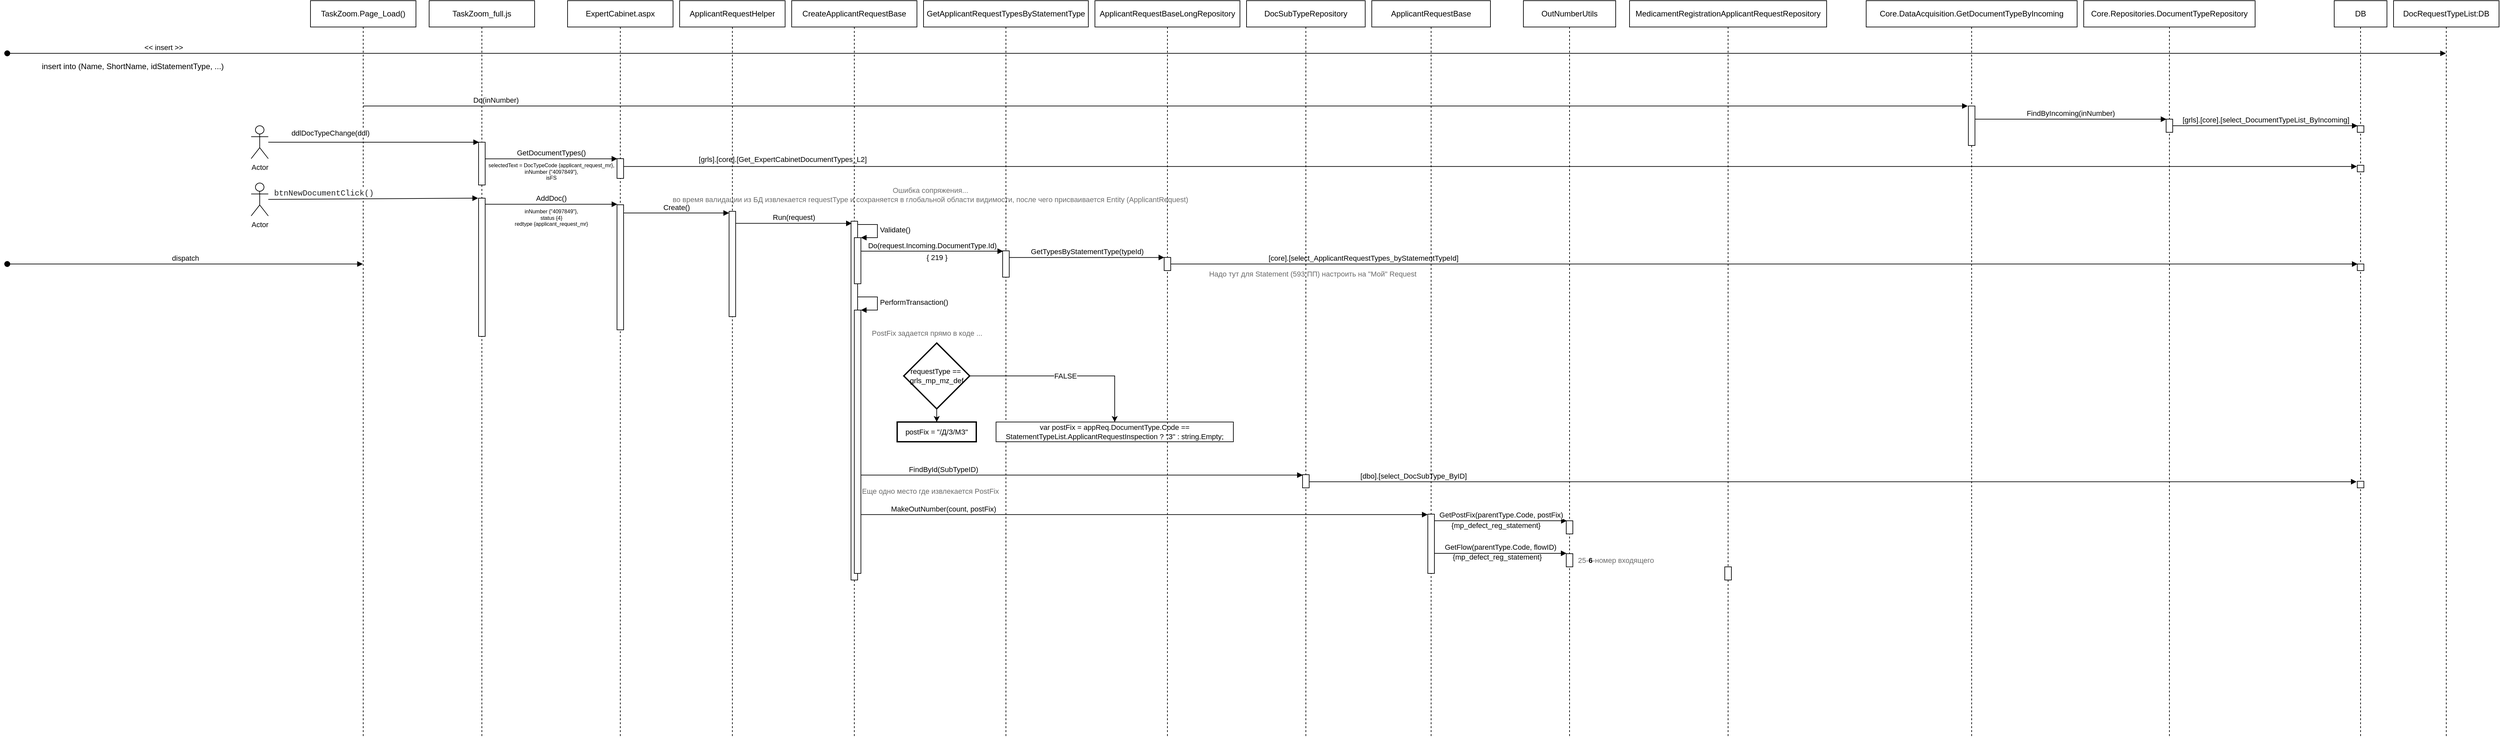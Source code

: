 <mxfile version="20.5.1" type="github">
  <diagram id="dsU_ii47a0S2btjW8iKH" name="Страница 1">
    <mxGraphModel dx="1559" dy="1019" grid="1" gridSize="10" guides="1" tooltips="1" connect="1" arrows="1" fold="1" page="1" pageScale="1" pageWidth="827" pageHeight="1169" math="0" shadow="0">
      <root>
        <mxCell id="0" />
        <mxCell id="1" parent="0" />
        <mxCell id="BPP2ajkxVIenSYZT_UOM-1" value="DocRequestTypeList:DB" style="shape=umlLifeline;perimeter=lifelinePerimeter;whiteSpace=wrap;html=1;container=1;collapsible=0;recursiveResize=0;outlineConnect=0;" vertex="1" parent="1">
          <mxGeometry x="3640" y="40" width="160" height="1120" as="geometry" />
        </mxCell>
        <mxCell id="BPP2ajkxVIenSYZT_UOM-2" value="&amp;lt;&amp;lt; insert &amp;gt;&amp;gt;" style="html=1;verticalAlign=bottom;startArrow=oval;startFill=1;endArrow=block;startSize=8;rounded=0;" edge="1" parent="1" target="BPP2ajkxVIenSYZT_UOM-1">
          <mxGeometry x="-0.872" width="60" relative="1" as="geometry">
            <mxPoint x="20" y="120" as="sourcePoint" />
            <mxPoint x="180" y="120" as="targetPoint" />
            <mxPoint as="offset" />
          </mxGeometry>
        </mxCell>
        <mxCell id="BPP2ajkxVIenSYZT_UOM-3" value="insert into (Name, ShortName, idStatementType, ...)" style="text;html=1;align=center;verticalAlign=middle;resizable=0;points=[];autosize=1;strokeColor=none;fillColor=none;" vertex="1" parent="1">
          <mxGeometry x="60" y="125" width="300" height="30" as="geometry" />
        </mxCell>
        <mxCell id="BPP2ajkxVIenSYZT_UOM-4" value="dispatch" style="html=1;verticalAlign=bottom;startArrow=oval;startFill=1;endArrow=block;startSize=8;rounded=0;" edge="1" parent="1" target="BPP2ajkxVIenSYZT_UOM-5">
          <mxGeometry width="60" relative="1" as="geometry">
            <mxPoint x="20" y="440" as="sourcePoint" />
            <mxPoint x="80" y="240" as="targetPoint" />
          </mxGeometry>
        </mxCell>
        <mxCell id="BPP2ajkxVIenSYZT_UOM-5" value="TaskZoom.Page_Load()" style="shape=umlLifeline;perimeter=lifelinePerimeter;whiteSpace=wrap;html=1;container=1;collapsible=0;recursiveResize=0;outlineConnect=0;" vertex="1" parent="1">
          <mxGeometry x="480" y="40" width="160" height="1120" as="geometry" />
        </mxCell>
        <mxCell id="BPP2ajkxVIenSYZT_UOM-6" value="Core.DataAcquisition.GetDocumentTypeByIncoming" style="shape=umlLifeline;perimeter=lifelinePerimeter;whiteSpace=wrap;html=1;container=1;collapsible=0;recursiveResize=0;outlineConnect=0;" vertex="1" parent="1">
          <mxGeometry x="2840" y="40" width="320" height="1120" as="geometry" />
        </mxCell>
        <mxCell id="BPP2ajkxVIenSYZT_UOM-8" value="" style="html=1;points=[];perimeter=orthogonalPerimeter;" vertex="1" parent="BPP2ajkxVIenSYZT_UOM-6">
          <mxGeometry x="155" y="160" width="10" height="60" as="geometry" />
        </mxCell>
        <mxCell id="BPP2ajkxVIenSYZT_UOM-7" value="Do(inNumber)" style="html=1;verticalAlign=bottom;endArrow=block;rounded=0;entryX=-0.088;entryY=0;entryDx=0;entryDy=0;entryPerimeter=0;" edge="1" parent="1" source="BPP2ajkxVIenSYZT_UOM-5" target="BPP2ajkxVIenSYZT_UOM-8">
          <mxGeometry x="-0.835" width="80" relative="1" as="geometry">
            <mxPoint x="370" y="240" as="sourcePoint" />
            <mxPoint x="450" y="240" as="targetPoint" />
            <mxPoint as="offset" />
          </mxGeometry>
        </mxCell>
        <mxCell id="BPP2ajkxVIenSYZT_UOM-9" value="Core.Repositories.DocumentTypeRepository" style="shape=umlLifeline;perimeter=lifelinePerimeter;whiteSpace=wrap;html=1;container=1;collapsible=0;recursiveResize=0;outlineConnect=0;" vertex="1" parent="1">
          <mxGeometry x="3170" y="40" width="260" height="1120" as="geometry" />
        </mxCell>
        <mxCell id="BPP2ajkxVIenSYZT_UOM-10" value="" style="html=1;points=[];perimeter=orthogonalPerimeter;" vertex="1" parent="BPP2ajkxVIenSYZT_UOM-9">
          <mxGeometry x="125" y="180" width="10" height="20" as="geometry" />
        </mxCell>
        <mxCell id="BPP2ajkxVIenSYZT_UOM-11" value="FindByIncoming(inNumber)" style="html=1;verticalAlign=bottom;endArrow=block;rounded=0;entryX=0.048;entryY=0.003;entryDx=0;entryDy=0;entryPerimeter=0;" edge="1" parent="1" source="BPP2ajkxVIenSYZT_UOM-8" target="BPP2ajkxVIenSYZT_UOM-10">
          <mxGeometry width="80" relative="1" as="geometry">
            <mxPoint x="1089.997" y="220" as="sourcePoint" />
            <mxPoint x="1364.45" y="220" as="targetPoint" />
          </mxGeometry>
        </mxCell>
        <mxCell id="BPP2ajkxVIenSYZT_UOM-12" value="DB" style="shape=umlLifeline;perimeter=lifelinePerimeter;whiteSpace=wrap;html=1;container=1;collapsible=0;recursiveResize=0;outlineConnect=0;" vertex="1" parent="1">
          <mxGeometry x="3550" y="40" width="80" height="1120" as="geometry" />
        </mxCell>
        <mxCell id="BPP2ajkxVIenSYZT_UOM-13" value="" style="html=1;points=[];perimeter=orthogonalPerimeter;" vertex="1" parent="BPP2ajkxVIenSYZT_UOM-12">
          <mxGeometry x="35" y="190" width="10" height="10" as="geometry" />
        </mxCell>
        <mxCell id="BPP2ajkxVIenSYZT_UOM-23" value="" style="html=1;points=[];perimeter=orthogonalPerimeter;" vertex="1" parent="BPP2ajkxVIenSYZT_UOM-12">
          <mxGeometry x="35" y="250" width="10" height="10" as="geometry" />
        </mxCell>
        <mxCell id="BPP2ajkxVIenSYZT_UOM-63" value="" style="html=1;points=[];perimeter=orthogonalPerimeter;fontSize=11;" vertex="1" parent="BPP2ajkxVIenSYZT_UOM-12">
          <mxGeometry x="35" y="400" width="10" height="10" as="geometry" />
        </mxCell>
        <mxCell id="BPP2ajkxVIenSYZT_UOM-83" value="" style="html=1;points=[];perimeter=orthogonalPerimeter;fontSize=11;" vertex="1" parent="BPP2ajkxVIenSYZT_UOM-12">
          <mxGeometry x="35" y="730" width="10" height="10" as="geometry" />
        </mxCell>
        <mxCell id="BPP2ajkxVIenSYZT_UOM-14" value="[grls].[core].[select_DocumentTypeList_ByIncoming]" style="html=1;verticalAlign=bottom;endArrow=block;rounded=0;entryX=0.051;entryY=0.004;entryDx=0;entryDy=0;entryPerimeter=0;" edge="1" parent="1" source="BPP2ajkxVIenSYZT_UOM-10" target="BPP2ajkxVIenSYZT_UOM-13">
          <mxGeometry width="80" relative="1" as="geometry">
            <mxPoint x="1420" y="240" as="sourcePoint" />
            <mxPoint x="1500" y="240" as="targetPoint" />
          </mxGeometry>
        </mxCell>
        <mxCell id="BPP2ajkxVIenSYZT_UOM-15" value="TaskZoom_full.js" style="shape=umlLifeline;perimeter=lifelinePerimeter;whiteSpace=wrap;html=1;container=1;collapsible=0;recursiveResize=0;outlineConnect=0;" vertex="1" parent="1">
          <mxGeometry x="660" y="40" width="160" height="1120" as="geometry" />
        </mxCell>
        <mxCell id="BPP2ajkxVIenSYZT_UOM-17" value="" style="html=1;points=[];perimeter=orthogonalPerimeter;" vertex="1" parent="BPP2ajkxVIenSYZT_UOM-15">
          <mxGeometry x="75" y="215" width="10" height="65" as="geometry" />
        </mxCell>
        <mxCell id="BPP2ajkxVIenSYZT_UOM-33" value="" style="html=1;points=[];perimeter=orthogonalPerimeter;fontSize=11;" vertex="1" parent="BPP2ajkxVIenSYZT_UOM-15">
          <mxGeometry x="75" y="300" width="10" height="210" as="geometry" />
        </mxCell>
        <mxCell id="BPP2ajkxVIenSYZT_UOM-16" value="ddlDocTypeChange(ddl)" style="html=1;verticalAlign=bottom;endArrow=block;rounded=0;entryX=0.07;entryY=0;entryDx=0;entryDy=0;entryPerimeter=0;" edge="1" parent="1" source="BPP2ajkxVIenSYZT_UOM-30" target="BPP2ajkxVIenSYZT_UOM-17">
          <mxGeometry x="-0.412" y="5" width="80" relative="1" as="geometry">
            <mxPoint x="820" y="270" as="sourcePoint" />
            <mxPoint x="900" y="270" as="targetPoint" />
            <mxPoint as="offset" />
          </mxGeometry>
        </mxCell>
        <mxCell id="BPP2ajkxVIenSYZT_UOM-18" value="ExpertCabinet.aspx" style="shape=umlLifeline;perimeter=lifelinePerimeter;whiteSpace=wrap;html=1;container=1;collapsible=0;recursiveResize=0;outlineConnect=0;" vertex="1" parent="1">
          <mxGeometry x="870" y="40" width="160" height="1120" as="geometry" />
        </mxCell>
        <mxCell id="BPP2ajkxVIenSYZT_UOM-19" value="" style="html=1;points=[];perimeter=orthogonalPerimeter;" vertex="1" parent="BPP2ajkxVIenSYZT_UOM-18">
          <mxGeometry x="75" y="240" width="10" height="30" as="geometry" />
        </mxCell>
        <mxCell id="BPP2ajkxVIenSYZT_UOM-35" value="" style="html=1;points=[];perimeter=orthogonalPerimeter;" vertex="1" parent="BPP2ajkxVIenSYZT_UOM-18">
          <mxGeometry x="75" y="310" width="10" height="190" as="geometry" />
        </mxCell>
        <mxCell id="BPP2ajkxVIenSYZT_UOM-20" value="&lt;div&gt;GetDocumentTypes()&lt;/div&gt;" style="html=1;verticalAlign=bottom;endArrow=block;rounded=0;entryX=0.044;entryY=0.007;entryDx=0;entryDy=0;entryPerimeter=0;" edge="1" parent="1" source="BPP2ajkxVIenSYZT_UOM-17" target="BPP2ajkxVIenSYZT_UOM-19">
          <mxGeometry width="80" relative="1" as="geometry">
            <mxPoint x="1170" y="150" as="sourcePoint" />
            <mxPoint x="1250" y="150" as="targetPoint" />
          </mxGeometry>
        </mxCell>
        <mxCell id="BPP2ajkxVIenSYZT_UOM-21" value="selectedText = DocTypeCode {applicant_request_mr}, &lt;br style=&quot;font-size: 8px;&quot;&gt;inNumber {&quot;4097849&quot;},&lt;br style=&quot;font-size: 8px;&quot;&gt;isFS" style="text;html=1;align=center;verticalAlign=middle;resizable=0;points=[];autosize=1;strokeColor=none;fillColor=none;fontSize=8;" vertex="1" parent="1">
          <mxGeometry x="740" y="280" width="210" height="40" as="geometry" />
        </mxCell>
        <mxCell id="BPP2ajkxVIenSYZT_UOM-24" value="[grls].[core].[Get_ExpertCabinetDocumentTypes_L2]" style="html=1;verticalAlign=bottom;endArrow=block;rounded=0;fontSize=11;entryX=-0.051;entryY=0.185;entryDx=0;entryDy=0;entryPerimeter=0;" edge="1" parent="1" source="BPP2ajkxVIenSYZT_UOM-19" target="BPP2ajkxVIenSYZT_UOM-23">
          <mxGeometry x="-0.817" y="2" width="80" relative="1" as="geometry">
            <mxPoint x="1240" y="280" as="sourcePoint" />
            <mxPoint x="1320" y="280" as="targetPoint" />
            <mxPoint as="offset" />
          </mxGeometry>
        </mxCell>
        <mxCell id="BPP2ajkxVIenSYZT_UOM-30" value="Actor" style="shape=umlActor;verticalLabelPosition=bottom;verticalAlign=top;html=1;fontSize=11;" vertex="1" parent="1">
          <mxGeometry x="390" y="230" width="26" height="50" as="geometry" />
        </mxCell>
        <mxCell id="BPP2ajkxVIenSYZT_UOM-32" value="Actor" style="shape=umlActor;verticalLabelPosition=bottom;verticalAlign=top;html=1;fontSize=11;" vertex="1" parent="1">
          <mxGeometry x="390" y="317" width="26" height="50" as="geometry" />
        </mxCell>
        <mxCell id="BPP2ajkxVIenSYZT_UOM-34" value="&lt;span style=&quot;color: rgb(32, 33, 36); font-family: consolas, &amp;quot;lucida console&amp;quot;, &amp;quot;courier new&amp;quot;, monospace; font-size: 12px; text-align: left;&quot;&gt;btnNewDocumentClick()&lt;/span&gt;" style="html=1;verticalAlign=bottom;endArrow=block;rounded=0;fontSize=11;entryX=-0.077;entryY=0;entryDx=0;entryDy=0;entryPerimeter=0;" edge="1" parent="1" source="BPP2ajkxVIenSYZT_UOM-32" target="BPP2ajkxVIenSYZT_UOM-33">
          <mxGeometry x="-0.472" y="-1" width="80" relative="1" as="geometry">
            <mxPoint x="570" y="220" as="sourcePoint" />
            <mxPoint x="650" y="220" as="targetPoint" />
            <mxPoint as="offset" />
          </mxGeometry>
        </mxCell>
        <mxCell id="BPP2ajkxVIenSYZT_UOM-36" value="AddDoc()" style="html=1;verticalAlign=bottom;endArrow=block;rounded=0;fontSize=11;entryX=0.047;entryY=-0.004;entryDx=0;entryDy=0;entryPerimeter=0;" edge="1" parent="1" source="BPP2ajkxVIenSYZT_UOM-33" target="BPP2ajkxVIenSYZT_UOM-35">
          <mxGeometry width="80" relative="1" as="geometry">
            <mxPoint x="700" y="260" as="sourcePoint" />
            <mxPoint x="780" y="260" as="targetPoint" />
          </mxGeometry>
        </mxCell>
        <mxCell id="BPP2ajkxVIenSYZT_UOM-37" value="inNumber {&quot;4097849&quot;},&lt;br&gt;status {4}&lt;br style=&quot;font-size: 8px;&quot;&gt;redtype {applicant_request_mr}" style="text;html=1;align=center;verticalAlign=middle;resizable=0;points=[];autosize=1;strokeColor=none;fillColor=none;fontSize=8;" vertex="1" parent="1">
          <mxGeometry x="780" y="350" width="130" height="40" as="geometry" />
        </mxCell>
        <mxCell id="BPP2ajkxVIenSYZT_UOM-38" value="ApplicantRequestHelper" style="shape=umlLifeline;perimeter=lifelinePerimeter;whiteSpace=wrap;html=1;container=1;collapsible=0;recursiveResize=0;outlineConnect=0;" vertex="1" parent="1">
          <mxGeometry x="1040" y="40" width="160" height="1120" as="geometry" />
        </mxCell>
        <mxCell id="BPP2ajkxVIenSYZT_UOM-40" value="" style="html=1;points=[];perimeter=orthogonalPerimeter;" vertex="1" parent="BPP2ajkxVIenSYZT_UOM-38">
          <mxGeometry x="75" y="320" width="10" height="160" as="geometry" />
        </mxCell>
        <mxCell id="BPP2ajkxVIenSYZT_UOM-41" value="Create()" style="html=1;verticalAlign=bottom;endArrow=block;rounded=0;fontSize=11;entryX=0;entryY=0.016;entryDx=0;entryDy=0;entryPerimeter=0;" edge="1" parent="1" source="BPP2ajkxVIenSYZT_UOM-35" target="BPP2ajkxVIenSYZT_UOM-40">
          <mxGeometry width="80" relative="1" as="geometry">
            <mxPoint x="1070" y="370" as="sourcePoint" />
            <mxPoint x="1150" y="370" as="targetPoint" />
          </mxGeometry>
        </mxCell>
        <mxCell id="BPP2ajkxVIenSYZT_UOM-42" value="CreateApplicantRequestBase" style="shape=umlLifeline;perimeter=lifelinePerimeter;whiteSpace=wrap;html=1;container=1;collapsible=0;recursiveResize=0;outlineConnect=0;" vertex="1" parent="1">
          <mxGeometry x="1210" y="40" width="190" height="1120" as="geometry" />
        </mxCell>
        <mxCell id="BPP2ajkxVIenSYZT_UOM-43" value="" style="html=1;points=[];perimeter=orthogonalPerimeter;" vertex="1" parent="BPP2ajkxVIenSYZT_UOM-42">
          <mxGeometry x="90" y="335" width="10" height="545" as="geometry" />
        </mxCell>
        <mxCell id="BPP2ajkxVIenSYZT_UOM-47" value="" style="html=1;points=[];perimeter=orthogonalPerimeter;fontSize=11;" vertex="1" parent="BPP2ajkxVIenSYZT_UOM-42">
          <mxGeometry x="95" y="360" width="10" height="70" as="geometry" />
        </mxCell>
        <mxCell id="BPP2ajkxVIenSYZT_UOM-48" value="Validate()" style="edgeStyle=orthogonalEdgeStyle;html=1;align=left;spacingLeft=2;endArrow=block;rounded=0;entryX=1;entryY=0;fontSize=11;" edge="1" target="BPP2ajkxVIenSYZT_UOM-47" parent="BPP2ajkxVIenSYZT_UOM-42" source="BPP2ajkxVIenSYZT_UOM-43">
          <mxGeometry relative="1" as="geometry">
            <mxPoint x="100" y="340" as="sourcePoint" />
            <Array as="points">
              <mxPoint x="130" y="340" />
              <mxPoint x="130" y="360" />
            </Array>
          </mxGeometry>
        </mxCell>
        <mxCell id="BPP2ajkxVIenSYZT_UOM-65" value="" style="html=1;points=[];perimeter=orthogonalPerimeter;fontSize=11;" vertex="1" parent="BPP2ajkxVIenSYZT_UOM-42">
          <mxGeometry x="95" y="470" width="10" height="400" as="geometry" />
        </mxCell>
        <mxCell id="BPP2ajkxVIenSYZT_UOM-66" value="PerformTransaction()" style="edgeStyle=orthogonalEdgeStyle;html=1;align=left;spacingLeft=2;endArrow=block;rounded=0;entryX=1;entryY=0;fontSize=11;" edge="1" target="BPP2ajkxVIenSYZT_UOM-65" parent="BPP2ajkxVIenSYZT_UOM-42" source="BPP2ajkxVIenSYZT_UOM-43">
          <mxGeometry relative="1" as="geometry">
            <mxPoint x="100" y="450" as="sourcePoint" />
            <Array as="points">
              <mxPoint x="130" y="450" />
              <mxPoint x="130" y="470" />
            </Array>
          </mxGeometry>
        </mxCell>
        <mxCell id="BPP2ajkxVIenSYZT_UOM-46" value="Run(request)" style="html=1;verticalAlign=bottom;endArrow=block;rounded=0;fontSize=11;entryX=0.115;entryY=0.006;entryDx=0;entryDy=0;entryPerimeter=0;" edge="1" parent="1" source="BPP2ajkxVIenSYZT_UOM-40" target="BPP2ajkxVIenSYZT_UOM-43">
          <mxGeometry width="80" relative="1" as="geometry">
            <mxPoint x="1125" y="379.71" as="sourcePoint" />
            <mxPoint x="1285" y="379.71" as="targetPoint" />
          </mxGeometry>
        </mxCell>
        <mxCell id="BPP2ajkxVIenSYZT_UOM-49" value="GetApplicantRequestTypesByStatementType" style="shape=umlLifeline;perimeter=lifelinePerimeter;whiteSpace=wrap;html=1;container=1;collapsible=0;recursiveResize=0;outlineConnect=0;" vertex="1" parent="1">
          <mxGeometry x="1410" y="40" width="250" height="1120" as="geometry" />
        </mxCell>
        <mxCell id="BPP2ajkxVIenSYZT_UOM-54" value="" style="html=1;points=[];perimeter=orthogonalPerimeter;fontSize=11;" vertex="1" parent="BPP2ajkxVIenSYZT_UOM-49">
          <mxGeometry x="120" y="380" width="10" height="40" as="geometry" />
        </mxCell>
        <mxCell id="BPP2ajkxVIenSYZT_UOM-67" value="Ошибка сопряжения... &lt;br&gt;во время валидации из БД извлекается requestType и сохраняется в глобальной области видимости, после чего присваивается Entity (ApplicantRequest)" style="text;align=center;verticalAlign=middle;resizable=1;points=[];autosize=1;fontSize=11;imageAspect=1;absoluteArcSize=0;portConstraintRotation=0;allowArrows=1;container=1;fixedWidth=0;resizeHeight=1;treeMoving=0;treeFolding=0;comic=0;enumerate=0;snapToPoint=0;fixDash=0;dropTarget=0;metaEdit=0;backgroundOutline=0;resizeWidth=1;html=1;labelBackgroundColor=none;labelBorderColor=none;fontColor=#6E6E6E;" vertex="1" parent="BPP2ajkxVIenSYZT_UOM-49">
          <mxGeometry x="-100" y="250" width="220" height="90" as="geometry" />
        </mxCell>
        <mxCell id="BPP2ajkxVIenSYZT_UOM-68" value="PostFix задается прямо в коде ..." style="text;html=1;align=center;verticalAlign=middle;resizable=0;points=[];autosize=1;strokeColor=none;fillColor=none;fontSize=11;fontColor=#696969;" vertex="1" parent="BPP2ajkxVIenSYZT_UOM-49">
          <mxGeometry x="-90" y="490" width="190" height="30" as="geometry" />
        </mxCell>
        <mxCell id="BPP2ajkxVIenSYZT_UOM-70" value="requestType ==&amp;nbsp;&lt;br&gt;grls_mp_mz_def" style="strokeWidth=2;html=1;shape=mxgraph.flowchart.decision;whiteSpace=wrap;labelBackgroundColor=none;labelBorderColor=none;comic=0;fontSize=11;fontColor=#000000;" vertex="1" parent="BPP2ajkxVIenSYZT_UOM-49">
          <mxGeometry x="-30" y="520" width="100" height="100" as="geometry" />
        </mxCell>
        <mxCell id="BPP2ajkxVIenSYZT_UOM-71" value="postFix = &quot;/Д/З/МЗ&quot;" style="whiteSpace=wrap;html=1;fontSize=11;fontColor=#000000;strokeWidth=2;labelBackgroundColor=none;labelBorderColor=none;comic=0;" vertex="1" parent="BPP2ajkxVIenSYZT_UOM-49">
          <mxGeometry x="-40" y="640" width="120" height="30" as="geometry" />
        </mxCell>
        <mxCell id="BPP2ajkxVIenSYZT_UOM-72" value="" style="edgeStyle=orthogonalEdgeStyle;rounded=0;orthogonalLoop=1;jettySize=auto;html=1;fontSize=11;fontColor=#000000;" edge="1" parent="BPP2ajkxVIenSYZT_UOM-49" source="BPP2ajkxVIenSYZT_UOM-70" target="BPP2ajkxVIenSYZT_UOM-71">
          <mxGeometry relative="1" as="geometry" />
        </mxCell>
        <mxCell id="BPP2ajkxVIenSYZT_UOM-69" value="&lt;div&gt;&lt;font color=&quot;#000000&quot;&gt;var postFix = appReq.DocumentType.Code == StatementTypeList.ApplicantRequestInspection ? &quot;З&quot; : string.Empty;&lt;/font&gt;&lt;/div&gt;" style="whiteSpace=wrap;html=1;labelBackgroundColor=none;labelBorderColor=none;comic=0;fontSize=11;fontColor=#696969;" vertex="1" parent="BPP2ajkxVIenSYZT_UOM-49">
          <mxGeometry x="110" y="640" width="360" height="30" as="geometry" />
        </mxCell>
        <mxCell id="BPP2ajkxVIenSYZT_UOM-73" value="FALSE" style="edgeStyle=orthogonalEdgeStyle;rounded=0;orthogonalLoop=1;jettySize=auto;html=1;entryX=0.5;entryY=0;entryDx=0;entryDy=0;fontSize=11;fontColor=#000000;" edge="1" parent="BPP2ajkxVIenSYZT_UOM-49" source="BPP2ajkxVIenSYZT_UOM-70" target="BPP2ajkxVIenSYZT_UOM-69">
          <mxGeometry relative="1" as="geometry" />
        </mxCell>
        <mxCell id="BPP2ajkxVIenSYZT_UOM-85" value="Еще одно место где извлекается PostFix" style="text;html=1;align=center;verticalAlign=middle;resizable=0;points=[];autosize=1;strokeColor=none;fillColor=none;fontSize=11;fontColor=#696969;" vertex="1" parent="BPP2ajkxVIenSYZT_UOM-49">
          <mxGeometry x="-105" y="730" width="230" height="30" as="geometry" />
        </mxCell>
        <mxCell id="BPP2ajkxVIenSYZT_UOM-53" value="Do(request.Incoming.DocumentType.Id)" style="html=1;verticalAlign=bottom;endArrow=block;rounded=0;fontSize=11;entryX=0.074;entryY=0.013;entryDx=0;entryDy=0;entryPerimeter=0;" edge="1" parent="1" source="BPP2ajkxVIenSYZT_UOM-47" target="BPP2ajkxVIenSYZT_UOM-54">
          <mxGeometry width="80" relative="1" as="geometry">
            <mxPoint x="1370" y="360" as="sourcePoint" />
            <mxPoint x="1450" y="360" as="targetPoint" />
          </mxGeometry>
        </mxCell>
        <mxCell id="BPP2ajkxVIenSYZT_UOM-55" value="{ 219 }" style="text;html=1;align=center;verticalAlign=middle;resizable=0;points=[];autosize=1;strokeColor=none;fillColor=none;fontSize=11;" vertex="1" parent="1">
          <mxGeometry x="1400" y="415" width="60" height="30" as="geometry" />
        </mxCell>
        <mxCell id="BPP2ajkxVIenSYZT_UOM-56" value="ApplicantRequestBaseLongRepository" style="shape=umlLifeline;perimeter=lifelinePerimeter;whiteSpace=wrap;html=1;container=1;collapsible=0;recursiveResize=0;outlineConnect=0;" vertex="1" parent="1">
          <mxGeometry x="1670" y="40" width="220" height="1120" as="geometry" />
        </mxCell>
        <mxCell id="BPP2ajkxVIenSYZT_UOM-61" value="" style="html=1;points=[];perimeter=orthogonalPerimeter;fontSize=11;" vertex="1" parent="BPP2ajkxVIenSYZT_UOM-56">
          <mxGeometry x="105" y="390" width="10" height="20" as="geometry" />
        </mxCell>
        <mxCell id="BPP2ajkxVIenSYZT_UOM-60" value="GetTypesByStatementType(typeId)" style="html=1;verticalAlign=bottom;endArrow=block;rounded=0;fontSize=11;entryX=0.016;entryY=0.004;entryDx=0;entryDy=0;entryPerimeter=0;" edge="1" parent="1" source="BPP2ajkxVIenSYZT_UOM-54" target="BPP2ajkxVIenSYZT_UOM-61">
          <mxGeometry width="80" relative="1" as="geometry">
            <mxPoint x="1560" y="370" as="sourcePoint" />
            <mxPoint x="1640" y="370" as="targetPoint" />
          </mxGeometry>
        </mxCell>
        <mxCell id="BPP2ajkxVIenSYZT_UOM-62" value="[core].[select_ApplicantRequestTypes_byStatementTypeId]" style="html=1;verticalAlign=bottom;endArrow=block;rounded=0;fontSize=11;entryX=0.048;entryY=0.001;entryDx=0;entryDy=0;entryPerimeter=0;" edge="1" parent="1" source="BPP2ajkxVIenSYZT_UOM-61" target="BPP2ajkxVIenSYZT_UOM-63">
          <mxGeometry x="-0.676" width="80" relative="1" as="geometry">
            <mxPoint x="1920" y="380" as="sourcePoint" />
            <mxPoint x="2810" y="430" as="targetPoint" />
            <mxPoint as="offset" />
          </mxGeometry>
        </mxCell>
        <mxCell id="BPP2ajkxVIenSYZT_UOM-64" value="Надо тут для Statement (593 ПП) настроить на &quot;Мой&quot; Request" style="text;html=1;align=center;verticalAlign=middle;resizable=0;points=[];autosize=1;strokeColor=none;fillColor=none;fontSize=11;fontColor=#696969;" vertex="1" parent="1">
          <mxGeometry x="1830" y="440" width="340" height="30" as="geometry" />
        </mxCell>
        <mxCell id="BPP2ajkxVIenSYZT_UOM-80" value="DocSubTypeRepository" style="shape=umlLifeline;perimeter=lifelinePerimeter;whiteSpace=wrap;html=1;container=1;collapsible=0;recursiveResize=0;outlineConnect=0;" vertex="1" parent="1">
          <mxGeometry x="1900" y="40" width="180" height="1120" as="geometry" />
        </mxCell>
        <mxCell id="BPP2ajkxVIenSYZT_UOM-81" value="" style="html=1;points=[];perimeter=orthogonalPerimeter;fontSize=11;" vertex="1" parent="BPP2ajkxVIenSYZT_UOM-80">
          <mxGeometry x="85" y="720" width="10" height="20" as="geometry" />
        </mxCell>
        <mxCell id="BPP2ajkxVIenSYZT_UOM-82" value="FindById(SubTypeID)" style="html=1;verticalAlign=bottom;endArrow=block;rounded=0;fontSize=11;fontColor=#000000;entryX=0.035;entryY=0.033;entryDx=0;entryDy=0;entryPerimeter=0;" edge="1" parent="1" source="BPP2ajkxVIenSYZT_UOM-65" target="BPP2ajkxVIenSYZT_UOM-81">
          <mxGeometry x="-0.627" width="80" relative="1" as="geometry">
            <mxPoint x="1620" y="720" as="sourcePoint" />
            <mxPoint x="1700" y="720" as="targetPoint" />
            <mxPoint as="offset" />
          </mxGeometry>
        </mxCell>
        <mxCell id="BPP2ajkxVIenSYZT_UOM-84" value="[dbo].[select_DocSubType_ByID]" style="html=1;verticalAlign=bottom;endArrow=block;rounded=0;fontSize=11;fontColor=#000000;entryX=-0.098;entryY=0.072;entryDx=0;entryDy=0;entryPerimeter=0;" edge="1" parent="1" source="BPP2ajkxVIenSYZT_UOM-81" target="BPP2ajkxVIenSYZT_UOM-83">
          <mxGeometry x="-0.802" width="80" relative="1" as="geometry">
            <mxPoint x="2380" y="700" as="sourcePoint" />
            <mxPoint x="3010" y="760" as="targetPoint" />
            <mxPoint as="offset" />
          </mxGeometry>
        </mxCell>
        <mxCell id="BPP2ajkxVIenSYZT_UOM-86" value="ApplicantRequestBase" style="shape=umlLifeline;perimeter=lifelinePerimeter;whiteSpace=wrap;html=1;container=1;collapsible=0;recursiveResize=0;outlineConnect=0;" vertex="1" parent="1">
          <mxGeometry x="2090" y="40" width="180" height="1120" as="geometry" />
        </mxCell>
        <mxCell id="BPP2ajkxVIenSYZT_UOM-87" value="" style="html=1;points=[];perimeter=orthogonalPerimeter;fontSize=11;" vertex="1" parent="BPP2ajkxVIenSYZT_UOM-86">
          <mxGeometry x="85" y="780" width="10" height="90" as="geometry" />
        </mxCell>
        <mxCell id="BPP2ajkxVIenSYZT_UOM-88" value="MakeOutNumber(count, postFix)" style="html=1;verticalAlign=bottom;endArrow=block;rounded=0;fontSize=11;fontColor=#000000;entryX=-0.024;entryY=0.007;entryDx=0;entryDy=0;entryPerimeter=0;" edge="1" parent="1" source="BPP2ajkxVIenSYZT_UOM-65" target="BPP2ajkxVIenSYZT_UOM-87">
          <mxGeometry x="-0.709" width="80" relative="1" as="geometry">
            <mxPoint x="1510" y="760" as="sourcePoint" />
            <mxPoint x="1590" y="760" as="targetPoint" />
            <mxPoint as="offset" />
          </mxGeometry>
        </mxCell>
        <mxCell id="BPP2ajkxVIenSYZT_UOM-89" value="OutNumberUtils" style="shape=umlLifeline;perimeter=lifelinePerimeter;whiteSpace=wrap;html=1;container=1;collapsible=0;recursiveResize=0;outlineConnect=0;" vertex="1" parent="1">
          <mxGeometry x="2320" y="40" width="140" height="1120" as="geometry" />
        </mxCell>
        <mxCell id="BPP2ajkxVIenSYZT_UOM-90" value="" style="html=1;points=[];perimeter=orthogonalPerimeter;fontSize=11;" vertex="1" parent="BPP2ajkxVIenSYZT_UOM-89">
          <mxGeometry x="65" y="790" width="10" height="20" as="geometry" />
        </mxCell>
        <mxCell id="BPP2ajkxVIenSYZT_UOM-95" value="" style="html=1;points=[];perimeter=orthogonalPerimeter;fontSize=11;" vertex="1" parent="BPP2ajkxVIenSYZT_UOM-89">
          <mxGeometry x="65" y="840" width="10" height="20" as="geometry" />
        </mxCell>
        <mxCell id="BPP2ajkxVIenSYZT_UOM-91" value="GetPostFix(parentType.Code, postFix)" style="html=1;verticalAlign=bottom;endArrow=block;rounded=0;fontSize=11;fontColor=#000000;entryX=0.083;entryY=0.003;entryDx=0;entryDy=0;entryPerimeter=0;" edge="1" parent="1" source="BPP2ajkxVIenSYZT_UOM-87" target="BPP2ajkxVIenSYZT_UOM-90">
          <mxGeometry width="80" relative="1" as="geometry">
            <mxPoint x="2190" y="830" as="sourcePoint" />
            <mxPoint x="2270" y="830" as="targetPoint" />
          </mxGeometry>
        </mxCell>
        <mxCell id="BPP2ajkxVIenSYZT_UOM-92" value="{mp_defect_reg_statement}" style="text;html=1;align=center;verticalAlign=middle;resizable=0;points=[];autosize=1;strokeColor=none;fillColor=none;fontSize=11;fontColor=#000000;" vertex="1" parent="1">
          <mxGeometry x="2198" y="822" width="160" height="30" as="geometry" />
        </mxCell>
        <mxCell id="BPP2ajkxVIenSYZT_UOM-94" value="GetFlow(parentType.Code, flowID)" style="html=1;verticalAlign=bottom;endArrow=block;rounded=0;fontSize=11;fontColor=#000000;entryX=0.048;entryY=-0.027;entryDx=0;entryDy=0;entryPerimeter=0;" edge="1" parent="1" source="BPP2ajkxVIenSYZT_UOM-87" target="BPP2ajkxVIenSYZT_UOM-95">
          <mxGeometry width="80" relative="1" as="geometry">
            <mxPoint x="2185" y="880.0" as="sourcePoint" />
            <mxPoint x="2385.83" y="880.0" as="targetPoint" />
          </mxGeometry>
        </mxCell>
        <mxCell id="BPP2ajkxVIenSYZT_UOM-96" value="{mp_defect_reg_statement}" style="text;html=1;align=center;verticalAlign=middle;resizable=0;points=[];autosize=1;strokeColor=none;fillColor=none;fontSize=11;fontColor=#000000;" vertex="1" parent="1">
          <mxGeometry x="2200" y="870" width="160" height="30" as="geometry" />
        </mxCell>
        <mxCell id="BPP2ajkxVIenSYZT_UOM-97" value="&lt;font color=&quot;#6b6b6b&quot;&gt;25-&lt;/font&gt;&lt;b&gt;6&lt;/b&gt;&lt;font color=&quot;#6b6b6b&quot;&gt;-номер входящего&lt;/font&gt;" style="text;html=1;align=center;verticalAlign=middle;resizable=1;points=[];autosize=1;strokeColor=none;fillColor=none;fontSize=11;fontColor=#000000;" vertex="1" parent="1">
          <mxGeometry x="2400" y="880" width="120" height="20" as="geometry" />
        </mxCell>
        <mxCell id="BPP2ajkxVIenSYZT_UOM-98" value="MedicamentRegistrationApplicantRequestRepository" style="shape=umlLifeline;perimeter=lifelinePerimeter;whiteSpace=wrap;html=1;container=1;collapsible=0;recursiveResize=0;outlineConnect=0;" vertex="1" parent="1">
          <mxGeometry x="2481" y="40" width="299" height="1120" as="geometry" />
        </mxCell>
        <mxCell id="BPP2ajkxVIenSYZT_UOM-100" value="" style="html=1;points=[];perimeter=orthogonalPerimeter;fontSize=11;" vertex="1" parent="BPP2ajkxVIenSYZT_UOM-98">
          <mxGeometry x="144.5" y="860" width="10" height="20" as="geometry" />
        </mxCell>
      </root>
    </mxGraphModel>
  </diagram>
</mxfile>
